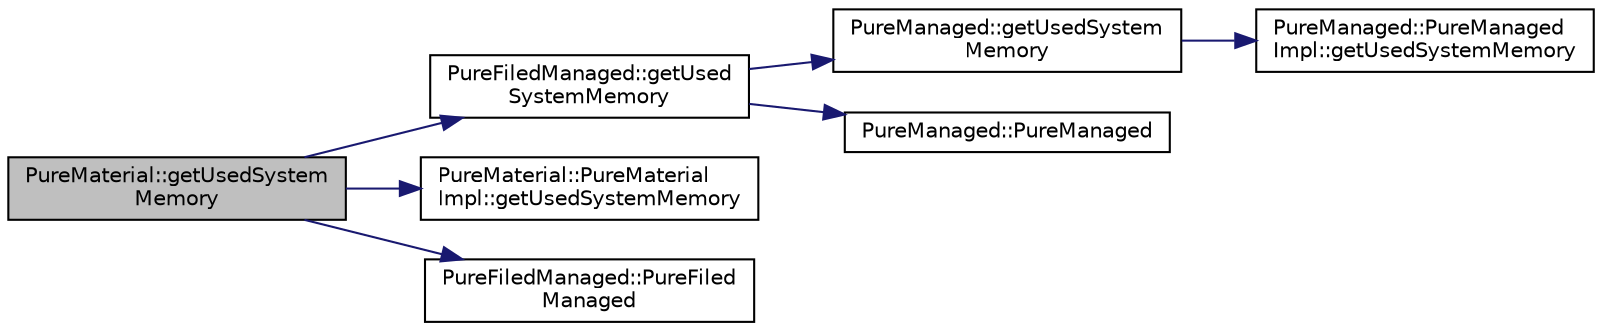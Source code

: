digraph "PureMaterial::getUsedSystemMemory"
{
 // LATEX_PDF_SIZE
  edge [fontname="Helvetica",fontsize="10",labelfontname="Helvetica",labelfontsize="10"];
  node [fontname="Helvetica",fontsize="10",shape=record];
  rankdir="LR";
  Node1 [label="PureMaterial::getUsedSystem\lMemory",height=0.2,width=0.4,color="black", fillcolor="grey75", style="filled", fontcolor="black",tooltip="Gets the amount of allocated system memory."];
  Node1 -> Node2 [color="midnightblue",fontsize="10",style="solid",fontname="Helvetica"];
  Node2 [label="PureFiledManaged::getUsed\lSystemMemory",height=0.2,width=0.4,color="black", fillcolor="white", style="filled",URL="$class_pure_filed_managed.html#ad924698687ad93461ea5d58aa7206599",tooltip="Gets the amount of allocated system memory for this managed."];
  Node2 -> Node3 [color="midnightblue",fontsize="10",style="solid",fontname="Helvetica"];
  Node3 [label="PureManaged::getUsedSystem\lMemory",height=0.2,width=0.4,color="black", fillcolor="white", style="filled",URL="$class_pure_managed.html#a65bca7190eb7ab828982b4c4f3651620",tooltip="Gets the amount of allocated system memory for this managed."];
  Node3 -> Node4 [color="midnightblue",fontsize="10",style="solid",fontname="Helvetica"];
  Node4 [label="PureManaged::PureManaged\lImpl::getUsedSystemMemory",height=0.2,width=0.4,color="black", fillcolor="white", style="filled",URL="$class_pure_managed_1_1_pure_managed_impl.html#a3586dd5d6a8543342f7814593d055b46",tooltip="Gets the amount of allocated system memory for this managed."];
  Node2 -> Node5 [color="midnightblue",fontsize="10",style="solid",fontname="Helvetica"];
  Node5 [label="PureManaged::PureManaged",height=0.2,width=0.4,color="black", fillcolor="white", style="filled",URL="$class_pure_managed.html#a054d9ce11a9a8af45d0907569875213e",tooltip=" "];
  Node1 -> Node6 [color="midnightblue",fontsize="10",style="solid",fontname="Helvetica"];
  Node6 [label="PureMaterial::PureMaterial\lImpl::getUsedSystemMemory",height=0.2,width=0.4,color="black", fillcolor="white", style="filled",URL="$class_pure_material_1_1_pure_material_impl.html#a45496a0deb3b54be4150c8f05ecabf2d",tooltip=" "];
  Node1 -> Node7 [color="midnightblue",fontsize="10",style="solid",fontname="Helvetica"];
  Node7 [label="PureFiledManaged::PureFiled\lManaged",height=0.2,width=0.4,color="black", fillcolor="white", style="filled",URL="$class_pure_filed_managed.html#a26bde2d228b825e89738dbc3675e99f4",tooltip=" "];
}
